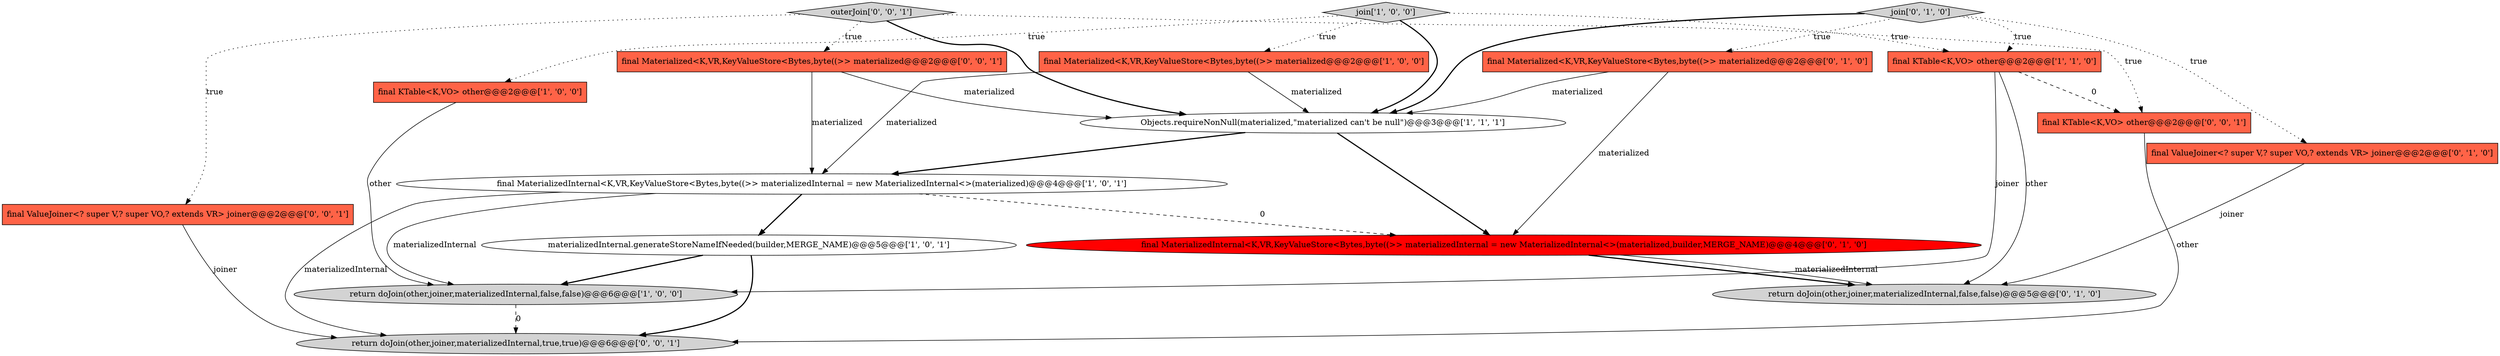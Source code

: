 digraph {
2 [style = filled, label = "return doJoin(other,joiner,materializedInternal,false,false)@@@6@@@['1', '0', '0']", fillcolor = lightgray, shape = ellipse image = "AAA0AAABBB1BBB"];
1 [style = filled, label = "final Materialized<K,VR,KeyValueStore<Bytes,byte((>> materialized@@@2@@@['1', '0', '0']", fillcolor = tomato, shape = box image = "AAA0AAABBB1BBB"];
5 [style = filled, label = "final KTable<K,VO> other@@@2@@@['1', '1', '0']", fillcolor = tomato, shape = box image = "AAA0AAABBB1BBB"];
9 [style = filled, label = "final MaterializedInternal<K,VR,KeyValueStore<Bytes,byte((>> materializedInternal = new MaterializedInternal<>(materialized,builder,MERGE_NAME)@@@4@@@['0', '1', '0']", fillcolor = red, shape = ellipse image = "AAA1AAABBB2BBB"];
17 [style = filled, label = "return doJoin(other,joiner,materializedInternal,true,true)@@@6@@@['0', '0', '1']", fillcolor = lightgray, shape = ellipse image = "AAA0AAABBB3BBB"];
13 [style = filled, label = "final Materialized<K,VR,KeyValueStore<Bytes,byte((>> materialized@@@2@@@['0', '0', '1']", fillcolor = tomato, shape = box image = "AAA0AAABBB3BBB"];
7 [style = filled, label = "materializedInternal.generateStoreNameIfNeeded(builder,MERGE_NAME)@@@5@@@['1', '0', '1']", fillcolor = white, shape = ellipse image = "AAA0AAABBB1BBB"];
14 [style = filled, label = "final ValueJoiner<? super V,? super VO,? extends VR> joiner@@@2@@@['0', '0', '1']", fillcolor = tomato, shape = box image = "AAA0AAABBB3BBB"];
4 [style = filled, label = "join['1', '0', '0']", fillcolor = lightgray, shape = diamond image = "AAA0AAABBB1BBB"];
0 [style = filled, label = "final KTable<K,VO> other@@@2@@@['1', '0', '0']", fillcolor = tomato, shape = box image = "AAA0AAABBB1BBB"];
10 [style = filled, label = "final ValueJoiner<? super V,? super VO,? extends VR> joiner@@@2@@@['0', '1', '0']", fillcolor = tomato, shape = box image = "AAA0AAABBB2BBB"];
15 [style = filled, label = "outerJoin['0', '0', '1']", fillcolor = lightgray, shape = diamond image = "AAA0AAABBB3BBB"];
6 [style = filled, label = "final MaterializedInternal<K,VR,KeyValueStore<Bytes,byte((>> materializedInternal = new MaterializedInternal<>(materialized)@@@4@@@['1', '0', '1']", fillcolor = white, shape = ellipse image = "AAA0AAABBB1BBB"];
11 [style = filled, label = "return doJoin(other,joiner,materializedInternal,false,false)@@@5@@@['0', '1', '0']", fillcolor = lightgray, shape = ellipse image = "AAA0AAABBB2BBB"];
12 [style = filled, label = "join['0', '1', '0']", fillcolor = lightgray, shape = diamond image = "AAA0AAABBB2BBB"];
8 [style = filled, label = "final Materialized<K,VR,KeyValueStore<Bytes,byte((>> materialized@@@2@@@['0', '1', '0']", fillcolor = tomato, shape = box image = "AAA0AAABBB2BBB"];
3 [style = filled, label = "Objects.requireNonNull(materialized,\"materialized can't be null\")@@@3@@@['1', '1', '1']", fillcolor = white, shape = ellipse image = "AAA0AAABBB1BBB"];
16 [style = filled, label = "final KTable<K,VO> other@@@2@@@['0', '0', '1']", fillcolor = tomato, shape = box image = "AAA0AAABBB3BBB"];
8->3 [style = solid, label="materialized"];
4->3 [style = bold, label=""];
4->5 [style = dotted, label="true"];
0->2 [style = solid, label="other"];
1->3 [style = solid, label="materialized"];
7->17 [style = bold, label=""];
9->11 [style = bold, label=""];
4->1 [style = dotted, label="true"];
12->8 [style = dotted, label="true"];
8->9 [style = solid, label="materialized"];
4->0 [style = dotted, label="true"];
5->11 [style = solid, label="other"];
6->9 [style = dashed, label="0"];
3->6 [style = bold, label=""];
13->3 [style = solid, label="materialized"];
13->6 [style = solid, label="materialized"];
5->2 [style = solid, label="joiner"];
15->16 [style = dotted, label="true"];
15->3 [style = bold, label=""];
15->14 [style = dotted, label="true"];
2->17 [style = dashed, label="0"];
1->6 [style = solid, label="materialized"];
15->13 [style = dotted, label="true"];
16->17 [style = solid, label="other"];
3->9 [style = bold, label=""];
5->16 [style = dashed, label="0"];
12->10 [style = dotted, label="true"];
12->5 [style = dotted, label="true"];
7->2 [style = bold, label=""];
10->11 [style = solid, label="joiner"];
14->17 [style = solid, label="joiner"];
12->3 [style = bold, label=""];
6->7 [style = bold, label=""];
9->11 [style = solid, label="materializedInternal"];
6->17 [style = solid, label="materializedInternal"];
6->2 [style = solid, label="materializedInternal"];
}

